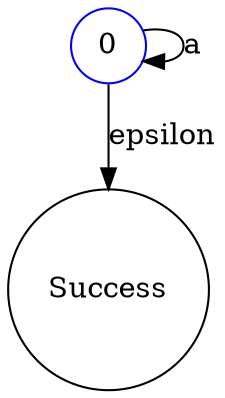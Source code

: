 digraph TestCase2 { 0 [shape=circle,label="0",color="#0000FF"]; 1 [shape=circle,label="Success",color="#000000"]; 0 -> 0[label="a"]; 0 -> 1[label="epsilon"]; }